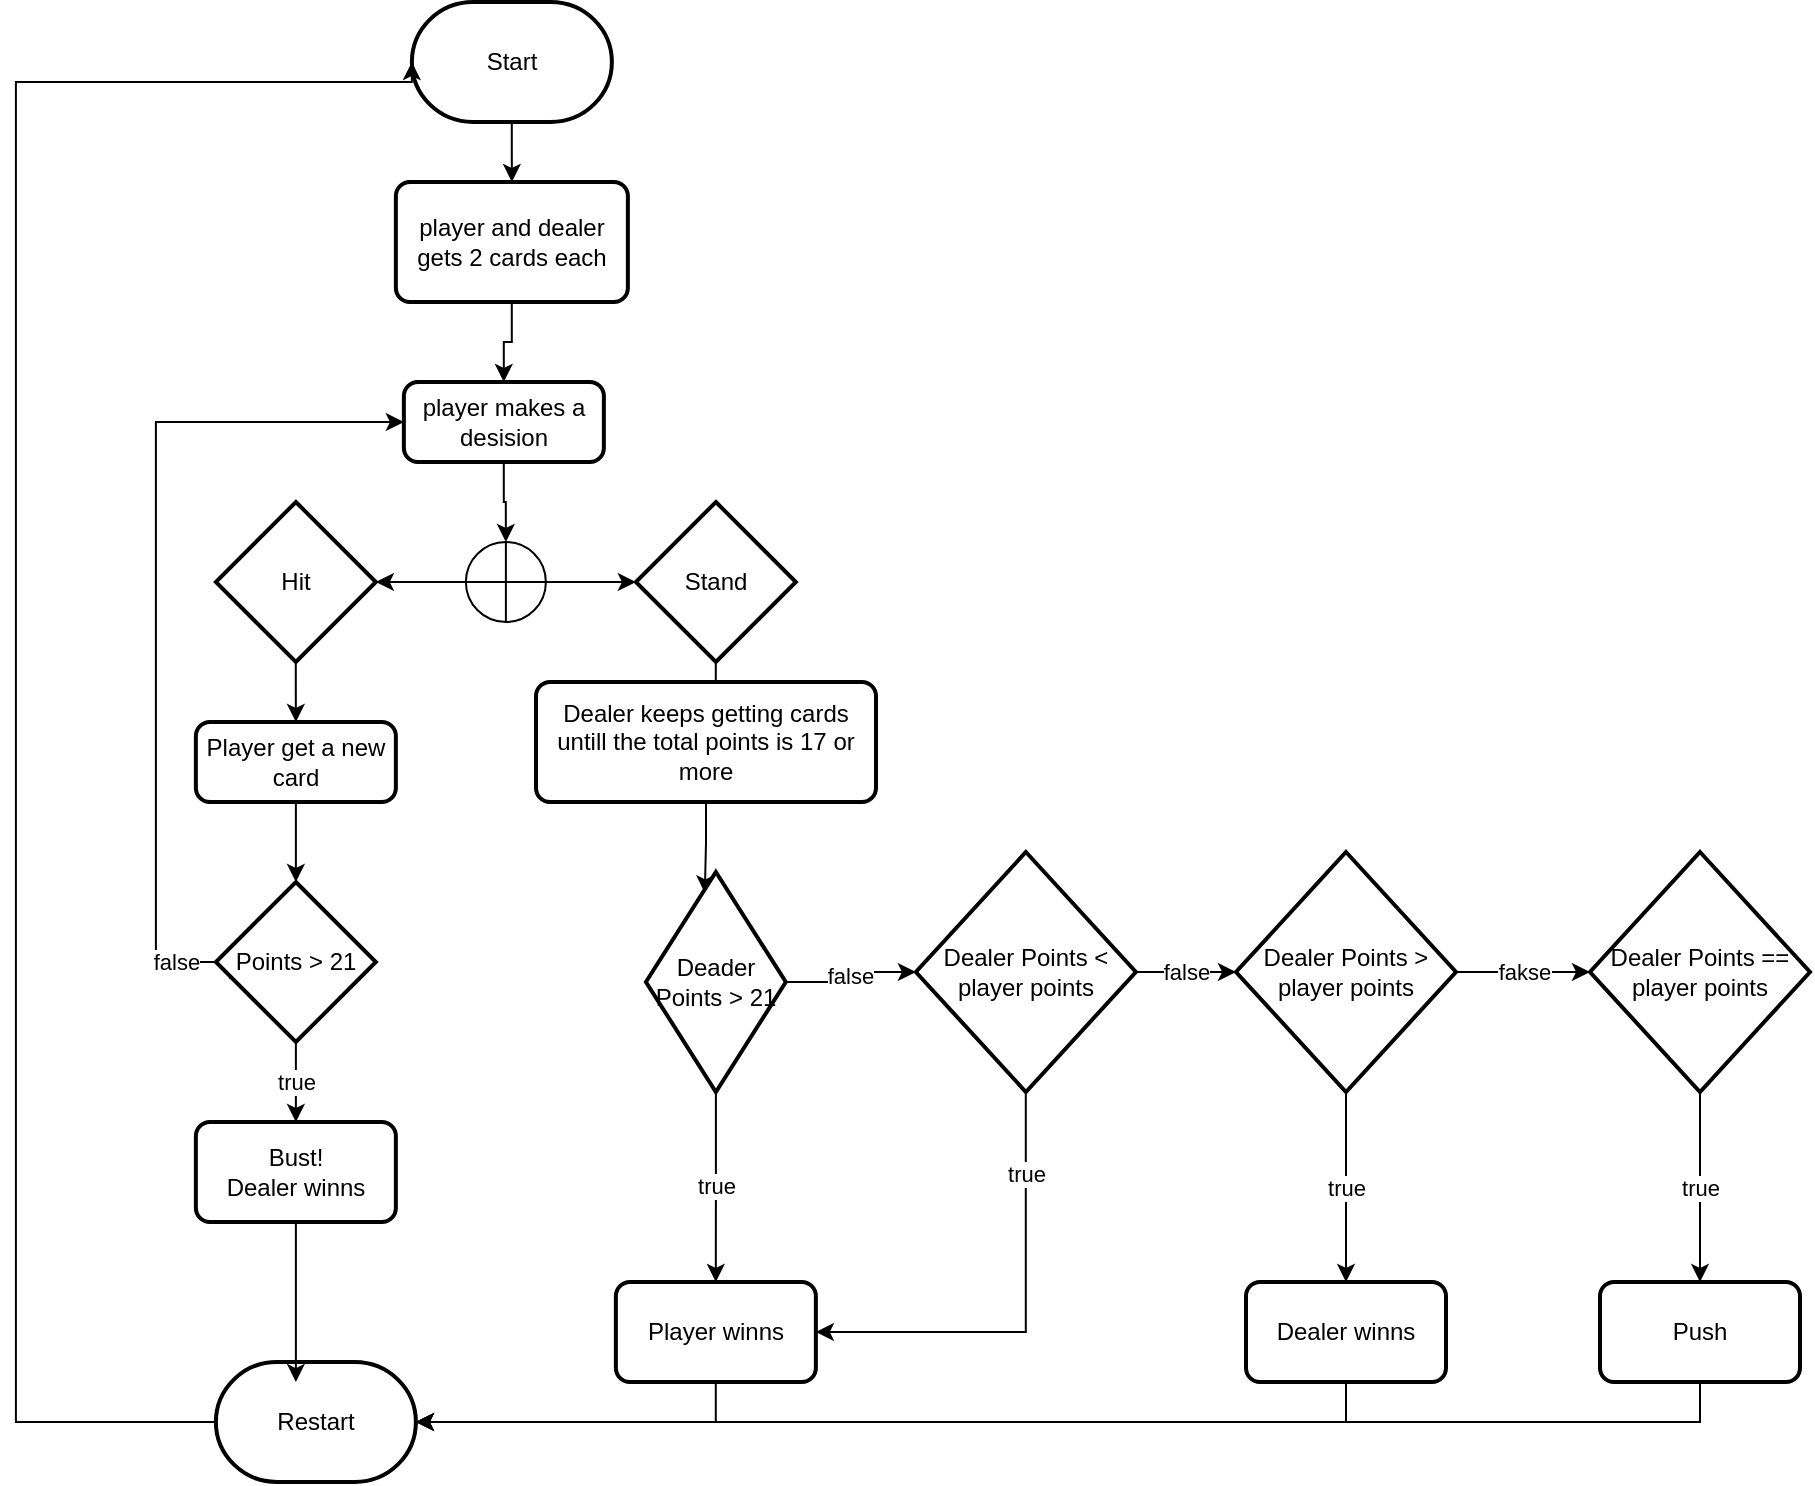 <mxfile version="21.1.2" type="device">
  <diagram name="Page-1" id="tCaNiDHcXbddRJmC5IKD">
    <mxGraphModel dx="1687" dy="984" grid="1" gridSize="10" guides="1" tooltips="1" connect="1" arrows="1" fold="1" page="1" pageScale="1" pageWidth="827" pageHeight="1169" math="0" shadow="0">
      <root>
        <mxCell id="0" />
        <mxCell id="1" parent="0" />
        <mxCell id="gKhyjNWiovzKZ_yzPYAI-74" style="edgeStyle=orthogonalEdgeStyle;rounded=0;orthogonalLoop=1;jettySize=auto;html=1;entryX=0.5;entryY=0;entryDx=0;entryDy=0;" edge="1" parent="1" source="gKhyjNWiovzKZ_yzPYAI-25" target="gKhyjNWiovzKZ_yzPYAI-28">
          <mxGeometry relative="1" as="geometry" />
        </mxCell>
        <mxCell id="gKhyjNWiovzKZ_yzPYAI-25" value="Start" style="strokeWidth=2;html=1;shape=mxgraph.flowchart.terminator;whiteSpace=wrap;" vertex="1" parent="1">
          <mxGeometry x="237.94" y="60" width="100" height="60" as="geometry" />
        </mxCell>
        <mxCell id="gKhyjNWiovzKZ_yzPYAI-27" style="edgeStyle=orthogonalEdgeStyle;rounded=0;orthogonalLoop=1;jettySize=auto;html=1;entryX=0;entryY=0.5;entryDx=0;entryDy=0;entryPerimeter=0;" edge="1" parent="1" source="gKhyjNWiovzKZ_yzPYAI-26" target="gKhyjNWiovzKZ_yzPYAI-25">
          <mxGeometry relative="1" as="geometry">
            <Array as="points">
              <mxPoint x="39.94" y="770" />
              <mxPoint x="39.94" y="100" />
            </Array>
          </mxGeometry>
        </mxCell>
        <mxCell id="gKhyjNWiovzKZ_yzPYAI-26" value="Restart" style="strokeWidth=2;html=1;shape=mxgraph.flowchart.terminator;whiteSpace=wrap;" vertex="1" parent="1">
          <mxGeometry x="139.94" y="740" width="100" height="60" as="geometry" />
        </mxCell>
        <mxCell id="gKhyjNWiovzKZ_yzPYAI-75" style="edgeStyle=orthogonalEdgeStyle;rounded=0;orthogonalLoop=1;jettySize=auto;html=1;" edge="1" parent="1" source="gKhyjNWiovzKZ_yzPYAI-28" target="gKhyjNWiovzKZ_yzPYAI-32">
          <mxGeometry relative="1" as="geometry" />
        </mxCell>
        <mxCell id="gKhyjNWiovzKZ_yzPYAI-28" value="player and dealer gets 2 cards each" style="rounded=1;whiteSpace=wrap;html=1;absoluteArcSize=1;arcSize=14;strokeWidth=2;" vertex="1" parent="1">
          <mxGeometry x="229.94" y="150" width="116" height="60" as="geometry" />
        </mxCell>
        <mxCell id="gKhyjNWiovzKZ_yzPYAI-47" style="edgeStyle=orthogonalEdgeStyle;rounded=0;orthogonalLoop=1;jettySize=auto;html=1;entryX=0.5;entryY=0;entryDx=0;entryDy=0;" edge="1" parent="1" source="gKhyjNWiovzKZ_yzPYAI-29" target="gKhyjNWiovzKZ_yzPYAI-33">
          <mxGeometry relative="1" as="geometry" />
        </mxCell>
        <mxCell id="gKhyjNWiovzKZ_yzPYAI-29" value="Hit" style="strokeWidth=2;html=1;shape=mxgraph.flowchart.decision;whiteSpace=wrap;" vertex="1" parent="1">
          <mxGeometry x="139.94" y="310" width="80" height="80" as="geometry" />
        </mxCell>
        <mxCell id="gKhyjNWiovzKZ_yzPYAI-69" style="edgeStyle=orthogonalEdgeStyle;rounded=0;orthogonalLoop=1;jettySize=auto;html=1;" edge="1" parent="1" source="gKhyjNWiovzKZ_yzPYAI-31" target="gKhyjNWiovzKZ_yzPYAI-50">
          <mxGeometry relative="1" as="geometry" />
        </mxCell>
        <mxCell id="gKhyjNWiovzKZ_yzPYAI-31" value="Stand" style="strokeWidth=2;html=1;shape=mxgraph.flowchart.decision;whiteSpace=wrap;" vertex="1" parent="1">
          <mxGeometry x="349.94" y="310" width="80" height="80" as="geometry" />
        </mxCell>
        <mxCell id="gKhyjNWiovzKZ_yzPYAI-45" style="edgeStyle=orthogonalEdgeStyle;rounded=0;orthogonalLoop=1;jettySize=auto;html=1;entryX=0.5;entryY=0;entryDx=0;entryDy=0;entryPerimeter=0;" edge="1" parent="1" source="gKhyjNWiovzKZ_yzPYAI-32" target="gKhyjNWiovzKZ_yzPYAI-42">
          <mxGeometry relative="1" as="geometry" />
        </mxCell>
        <mxCell id="gKhyjNWiovzKZ_yzPYAI-32" value="player makes a desision" style="rounded=1;whiteSpace=wrap;html=1;absoluteArcSize=1;arcSize=14;strokeWidth=2;" vertex="1" parent="1">
          <mxGeometry x="233.94" y="250" width="100" height="40" as="geometry" />
        </mxCell>
        <mxCell id="gKhyjNWiovzKZ_yzPYAI-48" style="edgeStyle=orthogonalEdgeStyle;rounded=0;orthogonalLoop=1;jettySize=auto;html=1;" edge="1" parent="1" source="gKhyjNWiovzKZ_yzPYAI-33" target="gKhyjNWiovzKZ_yzPYAI-35">
          <mxGeometry relative="1" as="geometry" />
        </mxCell>
        <mxCell id="gKhyjNWiovzKZ_yzPYAI-33" value="Player get a new card" style="rounded=1;whiteSpace=wrap;html=1;absoluteArcSize=1;arcSize=14;strokeWidth=2;" vertex="1" parent="1">
          <mxGeometry x="129.94" y="420" width="100" height="40" as="geometry" />
        </mxCell>
        <mxCell id="gKhyjNWiovzKZ_yzPYAI-37" value="true" style="edgeStyle=orthogonalEdgeStyle;rounded=0;orthogonalLoop=1;jettySize=auto;html=1;" edge="1" parent="1" source="gKhyjNWiovzKZ_yzPYAI-35" target="gKhyjNWiovzKZ_yzPYAI-36">
          <mxGeometry relative="1" as="geometry" />
        </mxCell>
        <mxCell id="gKhyjNWiovzKZ_yzPYAI-39" value="false" style="edgeStyle=orthogonalEdgeStyle;rounded=0;orthogonalLoop=1;jettySize=auto;html=1;entryX=0;entryY=0.5;entryDx=0;entryDy=0;exitX=0.089;exitY=0.604;exitDx=0;exitDy=0;exitPerimeter=0;" edge="1" parent="1" source="gKhyjNWiovzKZ_yzPYAI-35" target="gKhyjNWiovzKZ_yzPYAI-32">
          <mxGeometry x="-0.839" relative="1" as="geometry">
            <Array as="points">
              <mxPoint x="146.94" y="540" />
              <mxPoint x="109.94" y="540" />
              <mxPoint x="109.94" y="270" />
            </Array>
            <mxPoint as="offset" />
          </mxGeometry>
        </mxCell>
        <mxCell id="gKhyjNWiovzKZ_yzPYAI-35" value="Points &amp;gt; 21" style="strokeWidth=2;html=1;shape=mxgraph.flowchart.decision;whiteSpace=wrap;" vertex="1" parent="1">
          <mxGeometry x="139.94" y="500" width="80" height="80" as="geometry" />
        </mxCell>
        <mxCell id="gKhyjNWiovzKZ_yzPYAI-49" style="edgeStyle=orthogonalEdgeStyle;rounded=0;orthogonalLoop=1;jettySize=auto;html=1;entryX=0.4;entryY=0.167;entryDx=0;entryDy=0;entryPerimeter=0;" edge="1" parent="1" source="gKhyjNWiovzKZ_yzPYAI-36" target="gKhyjNWiovzKZ_yzPYAI-26">
          <mxGeometry relative="1" as="geometry" />
        </mxCell>
        <mxCell id="gKhyjNWiovzKZ_yzPYAI-36" value="Bust!&lt;br&gt;Dealer winns" style="rounded=1;whiteSpace=wrap;html=1;absoluteArcSize=1;arcSize=14;strokeWidth=2;" vertex="1" parent="1">
          <mxGeometry x="129.94" y="620" width="100" height="50" as="geometry" />
        </mxCell>
        <mxCell id="gKhyjNWiovzKZ_yzPYAI-43" style="edgeStyle=orthogonalEdgeStyle;rounded=0;orthogonalLoop=1;jettySize=auto;html=1;" edge="1" parent="1" source="gKhyjNWiovzKZ_yzPYAI-42" target="gKhyjNWiovzKZ_yzPYAI-29">
          <mxGeometry relative="1" as="geometry" />
        </mxCell>
        <mxCell id="gKhyjNWiovzKZ_yzPYAI-44" style="edgeStyle=orthogonalEdgeStyle;rounded=0;orthogonalLoop=1;jettySize=auto;html=1;" edge="1" parent="1" source="gKhyjNWiovzKZ_yzPYAI-42" target="gKhyjNWiovzKZ_yzPYAI-31">
          <mxGeometry relative="1" as="geometry" />
        </mxCell>
        <mxCell id="gKhyjNWiovzKZ_yzPYAI-42" value="" style="verticalLabelPosition=bottom;verticalAlign=top;html=1;shape=mxgraph.flowchart.summing_function;" vertex="1" parent="1">
          <mxGeometry x="264.94" y="330" width="40" height="40" as="geometry" />
        </mxCell>
        <mxCell id="gKhyjNWiovzKZ_yzPYAI-70" style="edgeStyle=orthogonalEdgeStyle;rounded=0;orthogonalLoop=1;jettySize=auto;html=1;entryX=0.421;entryY=0.097;entryDx=0;entryDy=0;entryPerimeter=0;" edge="1" parent="1" source="gKhyjNWiovzKZ_yzPYAI-50" target="gKhyjNWiovzKZ_yzPYAI-52">
          <mxGeometry relative="1" as="geometry" />
        </mxCell>
        <mxCell id="gKhyjNWiovzKZ_yzPYAI-50" value="Dealer keeps getting cards untill the total points is 17 or more" style="rounded=1;whiteSpace=wrap;html=1;absoluteArcSize=1;arcSize=14;strokeWidth=2;" vertex="1" parent="1">
          <mxGeometry x="300" y="400" width="170" height="60" as="geometry" />
        </mxCell>
        <mxCell id="gKhyjNWiovzKZ_yzPYAI-51" style="edgeStyle=orthogonalEdgeStyle;rounded=0;orthogonalLoop=1;jettySize=auto;html=1;exitX=0.5;exitY=1;exitDx=0;exitDy=0;" edge="1" parent="1" source="gKhyjNWiovzKZ_yzPYAI-50" target="gKhyjNWiovzKZ_yzPYAI-50">
          <mxGeometry relative="1" as="geometry" />
        </mxCell>
        <mxCell id="gKhyjNWiovzKZ_yzPYAI-54" value="true" style="edgeStyle=orthogonalEdgeStyle;rounded=0;orthogonalLoop=1;jettySize=auto;html=1;" edge="1" parent="1" source="gKhyjNWiovzKZ_yzPYAI-52" target="gKhyjNWiovzKZ_yzPYAI-53">
          <mxGeometry relative="1" as="geometry" />
        </mxCell>
        <mxCell id="gKhyjNWiovzKZ_yzPYAI-57" value="false" style="edgeStyle=orthogonalEdgeStyle;rounded=0;orthogonalLoop=1;jettySize=auto;html=1;" edge="1" parent="1" source="gKhyjNWiovzKZ_yzPYAI-52" target="gKhyjNWiovzKZ_yzPYAI-55">
          <mxGeometry relative="1" as="geometry" />
        </mxCell>
        <mxCell id="gKhyjNWiovzKZ_yzPYAI-52" value="Deader Points &amp;gt; 21" style="strokeWidth=2;html=1;shape=mxgraph.flowchart.decision;whiteSpace=wrap;" vertex="1" parent="1">
          <mxGeometry x="354.97" y="495" width="69.94" height="110" as="geometry" />
        </mxCell>
        <mxCell id="gKhyjNWiovzKZ_yzPYAI-71" style="edgeStyle=orthogonalEdgeStyle;rounded=0;orthogonalLoop=1;jettySize=auto;html=1;" edge="1" parent="1" source="gKhyjNWiovzKZ_yzPYAI-53" target="gKhyjNWiovzKZ_yzPYAI-26">
          <mxGeometry relative="1" as="geometry">
            <Array as="points">
              <mxPoint x="390" y="770" />
            </Array>
          </mxGeometry>
        </mxCell>
        <mxCell id="gKhyjNWiovzKZ_yzPYAI-53" value="Player winns" style="rounded=1;whiteSpace=wrap;html=1;absoluteArcSize=1;arcSize=14;strokeWidth=2;" vertex="1" parent="1">
          <mxGeometry x="339.94" y="700" width="100" height="50" as="geometry" />
        </mxCell>
        <mxCell id="gKhyjNWiovzKZ_yzPYAI-59" style="edgeStyle=orthogonalEdgeStyle;rounded=0;orthogonalLoop=1;jettySize=auto;html=1;" edge="1" parent="1" source="gKhyjNWiovzKZ_yzPYAI-55" target="gKhyjNWiovzKZ_yzPYAI-53">
          <mxGeometry relative="1" as="geometry">
            <Array as="points">
              <mxPoint x="545" y="725" />
            </Array>
          </mxGeometry>
        </mxCell>
        <mxCell id="gKhyjNWiovzKZ_yzPYAI-60" value="true" style="edgeLabel;html=1;align=center;verticalAlign=middle;resizable=0;points=[];" vertex="1" connectable="0" parent="gKhyjNWiovzKZ_yzPYAI-59">
          <mxGeometry x="-0.46" y="1" relative="1" as="geometry">
            <mxPoint x="-1" y="-20" as="offset" />
          </mxGeometry>
        </mxCell>
        <mxCell id="gKhyjNWiovzKZ_yzPYAI-67" value="false" style="edgeStyle=orthogonalEdgeStyle;rounded=0;orthogonalLoop=1;jettySize=auto;html=1;" edge="1" parent="1" source="gKhyjNWiovzKZ_yzPYAI-55" target="gKhyjNWiovzKZ_yzPYAI-61">
          <mxGeometry relative="1" as="geometry" />
        </mxCell>
        <mxCell id="gKhyjNWiovzKZ_yzPYAI-55" value="Dealer Points &amp;lt; player points" style="strokeWidth=2;html=1;shape=mxgraph.flowchart.decision;whiteSpace=wrap;" vertex="1" parent="1">
          <mxGeometry x="489.94" y="485" width="110" height="120" as="geometry" />
        </mxCell>
        <mxCell id="gKhyjNWiovzKZ_yzPYAI-63" value="true" style="edgeStyle=orthogonalEdgeStyle;rounded=0;orthogonalLoop=1;jettySize=auto;html=1;" edge="1" parent="1" source="gKhyjNWiovzKZ_yzPYAI-61" target="gKhyjNWiovzKZ_yzPYAI-62">
          <mxGeometry relative="1" as="geometry" />
        </mxCell>
        <mxCell id="gKhyjNWiovzKZ_yzPYAI-68" value="fakse" style="edgeStyle=orthogonalEdgeStyle;rounded=0;orthogonalLoop=1;jettySize=auto;html=1;" edge="1" parent="1" source="gKhyjNWiovzKZ_yzPYAI-61" target="gKhyjNWiovzKZ_yzPYAI-64">
          <mxGeometry relative="1" as="geometry" />
        </mxCell>
        <mxCell id="gKhyjNWiovzKZ_yzPYAI-61" value="Dealer Points &amp;gt; player points" style="strokeWidth=2;html=1;shape=mxgraph.flowchart.decision;whiteSpace=wrap;" vertex="1" parent="1">
          <mxGeometry x="650" y="485" width="110" height="120" as="geometry" />
        </mxCell>
        <mxCell id="gKhyjNWiovzKZ_yzPYAI-72" style="edgeStyle=orthogonalEdgeStyle;rounded=0;orthogonalLoop=1;jettySize=auto;html=1;" edge="1" parent="1" source="gKhyjNWiovzKZ_yzPYAI-62" target="gKhyjNWiovzKZ_yzPYAI-26">
          <mxGeometry relative="1" as="geometry">
            <Array as="points">
              <mxPoint x="705" y="770" />
            </Array>
          </mxGeometry>
        </mxCell>
        <mxCell id="gKhyjNWiovzKZ_yzPYAI-62" value="Dealer winns" style="rounded=1;whiteSpace=wrap;html=1;absoluteArcSize=1;arcSize=14;strokeWidth=2;" vertex="1" parent="1">
          <mxGeometry x="655" y="700" width="100" height="50" as="geometry" />
        </mxCell>
        <mxCell id="gKhyjNWiovzKZ_yzPYAI-66" value="true" style="edgeStyle=orthogonalEdgeStyle;rounded=0;orthogonalLoop=1;jettySize=auto;html=1;entryX=0.5;entryY=0;entryDx=0;entryDy=0;" edge="1" parent="1" source="gKhyjNWiovzKZ_yzPYAI-64" target="gKhyjNWiovzKZ_yzPYAI-65">
          <mxGeometry relative="1" as="geometry" />
        </mxCell>
        <mxCell id="gKhyjNWiovzKZ_yzPYAI-64" value="Dealer Points == player points" style="strokeWidth=2;html=1;shape=mxgraph.flowchart.decision;whiteSpace=wrap;" vertex="1" parent="1">
          <mxGeometry x="827" y="485" width="110" height="120" as="geometry" />
        </mxCell>
        <mxCell id="gKhyjNWiovzKZ_yzPYAI-73" style="edgeStyle=orthogonalEdgeStyle;rounded=0;orthogonalLoop=1;jettySize=auto;html=1;" edge="1" parent="1" source="gKhyjNWiovzKZ_yzPYAI-65" target="gKhyjNWiovzKZ_yzPYAI-26">
          <mxGeometry relative="1" as="geometry">
            <Array as="points">
              <mxPoint x="882" y="770" />
            </Array>
          </mxGeometry>
        </mxCell>
        <mxCell id="gKhyjNWiovzKZ_yzPYAI-65" value="Push" style="rounded=1;whiteSpace=wrap;html=1;absoluteArcSize=1;arcSize=14;strokeWidth=2;" vertex="1" parent="1">
          <mxGeometry x="832" y="700" width="100" height="50" as="geometry" />
        </mxCell>
      </root>
    </mxGraphModel>
  </diagram>
</mxfile>
